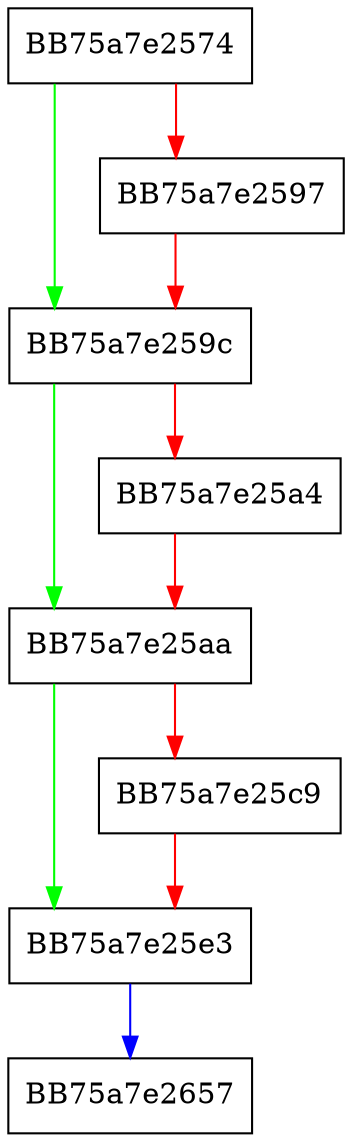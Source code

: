 digraph CreateInstance {
  node [shape="box"];
  graph [splines=ortho];
  BB75a7e2574 -> BB75a7e259c [color="green"];
  BB75a7e2574 -> BB75a7e2597 [color="red"];
  BB75a7e2597 -> BB75a7e259c [color="red"];
  BB75a7e259c -> BB75a7e25aa [color="green"];
  BB75a7e259c -> BB75a7e25a4 [color="red"];
  BB75a7e25a4 -> BB75a7e25aa [color="red"];
  BB75a7e25aa -> BB75a7e25e3 [color="green"];
  BB75a7e25aa -> BB75a7e25c9 [color="red"];
  BB75a7e25c9 -> BB75a7e25e3 [color="red"];
  BB75a7e25e3 -> BB75a7e2657 [color="blue"];
}